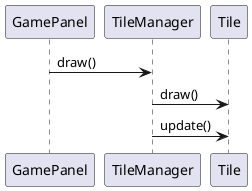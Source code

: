 @startuml
participant "GamePanel" as GamePanel
participant "TileManager" as TileManager
participant "Tile" as Tile

GamePanel -> TileManager: draw()
TileManager -> Tile: draw()
TileManager -> Tile: update()
@enduml
